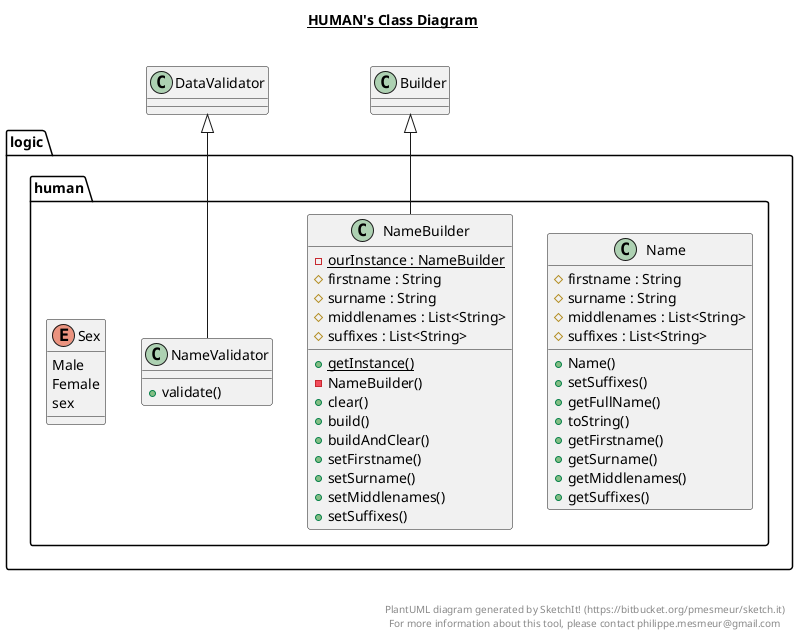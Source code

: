 @startuml

title __HUMAN's Class Diagram__\n

  package logic {
    package logic.human {
      class Name {
          # firstname : String
          # surname : String
          # middlenames : List<String>
          # suffixes : List<String>
          + Name()
          + setSuffixes()
          + getFullName()
          + toString()
          + getFirstname()
          + getSurname()
          + getMiddlenames()
          + getSuffixes()
      }
    }
  }
  

  package logic {
    package logic.human {
      class NameBuilder {
          {static} - ourInstance : NameBuilder
          # firstname : String
          # surname : String
          # middlenames : List<String>
          # suffixes : List<String>
          {static} + getInstance()
          - NameBuilder()
          + clear()
          + build()
          + buildAndClear()
          + setFirstname()
          + setSurname()
          + setMiddlenames()
          + setSuffixes()
      }
    }
  }
  

  package logic {
    package logic.human {
      class NameValidator {
          + validate()
      }
    }
  }
  

  package logic {
    package logic.human {
      enum Sex {
        Male
        Female
        sex
      }
    }
  }
  

  NameBuilder -up-|> Builder
  NameValidator -up-|> DataValidator


right footer


PlantUML diagram generated by SketchIt! (https://bitbucket.org/pmesmeur/sketch.it)
For more information about this tool, please contact philippe.mesmeur@gmail.com
endfooter

@enduml
